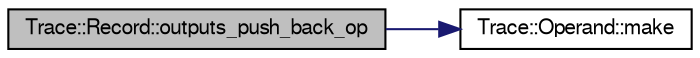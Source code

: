 digraph G
{
  edge [fontname="FreeSans",fontsize="10",labelfontname="FreeSans",labelfontsize="10"];
  node [fontname="FreeSans",fontsize="10",shape=record];
  rankdir=LR;
  Node1 [label="Trace::Record::outputs_push_back_op",height=0.2,width=0.4,color="black", fillcolor="grey75", style="filled" fontcolor="black"];
  Node1 -> Node2 [color="midnightblue",fontsize="10",style="solid"];
  Node2 [label="Trace::Operand::make",height=0.2,width=0.4,color="black", fillcolor="white", style="filled",URL="$structTrace_1_1Operand.html#a447d15d9296741d1932284be020a7e72"];
}
